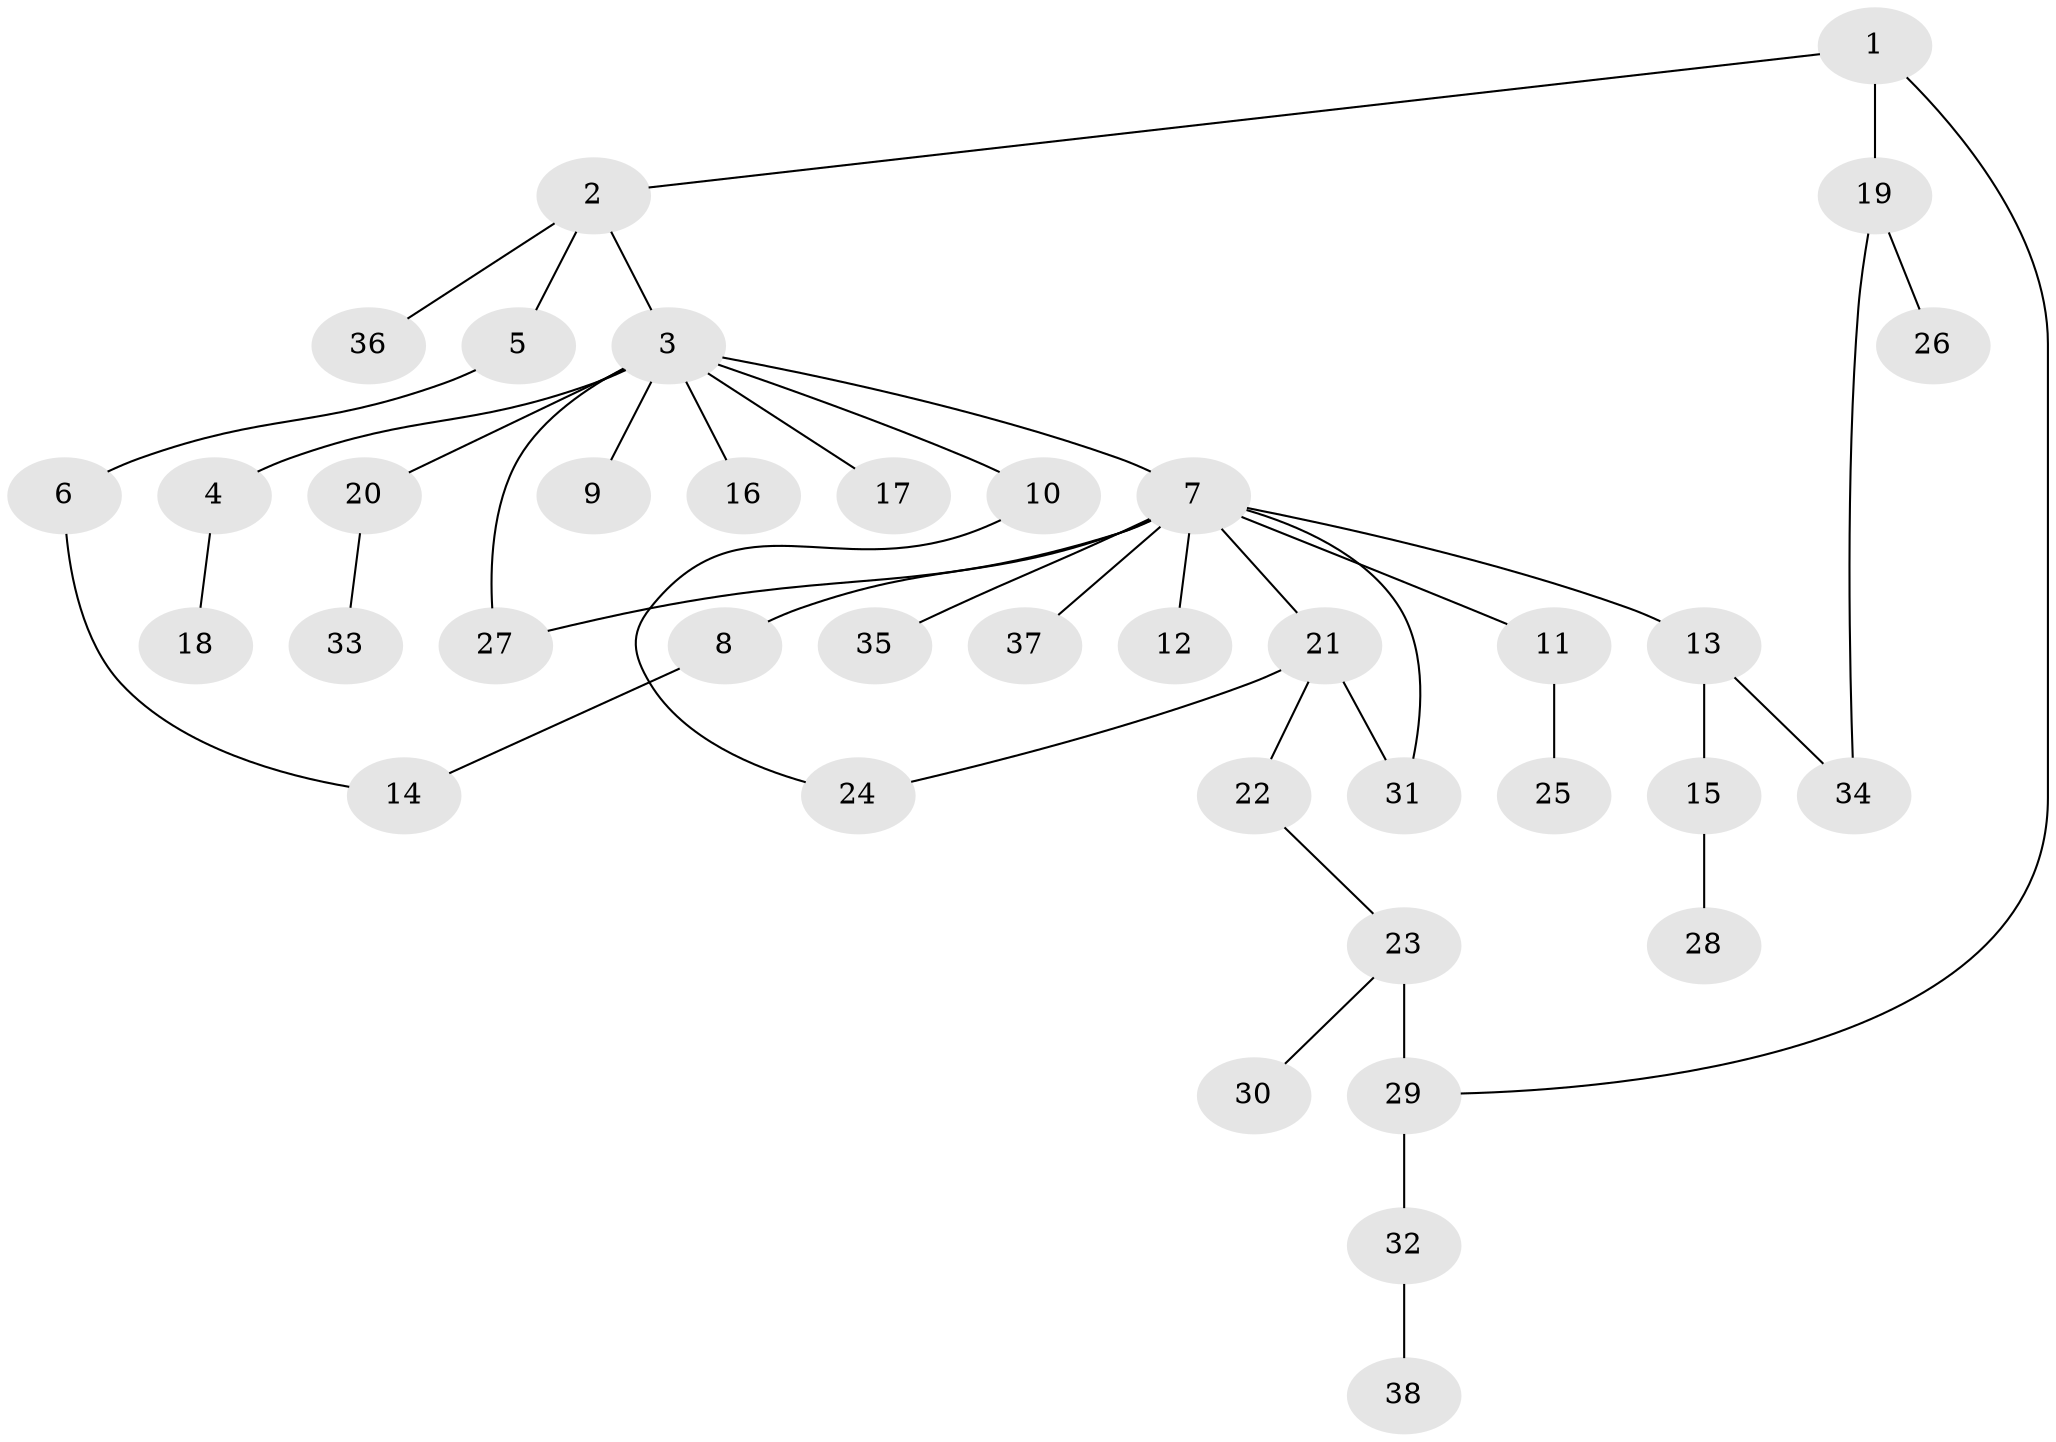 // original degree distribution, {4: 0.06382978723404255, 7: 0.02127659574468085, 13: 0.02127659574468085, 3: 0.07446808510638298, 5: 0.0425531914893617, 1: 0.5638297872340425, 2: 0.2127659574468085}
// Generated by graph-tools (version 1.1) at 2025/50/03/04/25 22:50:19]
// undirected, 38 vertices, 43 edges
graph export_dot {
  node [color=gray90,style=filled];
  1;
  2;
  3;
  4;
  5;
  6;
  7;
  8;
  9;
  10;
  11;
  12;
  13;
  14;
  15;
  16;
  17;
  18;
  19;
  20;
  21;
  22;
  23;
  24;
  25;
  26;
  27;
  28;
  29;
  30;
  31;
  32;
  33;
  34;
  35;
  36;
  37;
  38;
  1 -- 2 [weight=1.0];
  1 -- 19 [weight=1.0];
  1 -- 29 [weight=1.0];
  2 -- 3 [weight=1.0];
  2 -- 5 [weight=1.0];
  2 -- 36 [weight=1.0];
  3 -- 4 [weight=1.0];
  3 -- 7 [weight=1.0];
  3 -- 9 [weight=1.0];
  3 -- 10 [weight=1.0];
  3 -- 16 [weight=1.0];
  3 -- 17 [weight=1.0];
  3 -- 20 [weight=1.0];
  3 -- 27 [weight=1.0];
  4 -- 18 [weight=1.0];
  5 -- 6 [weight=1.0];
  6 -- 14 [weight=1.0];
  7 -- 8 [weight=1.0];
  7 -- 11 [weight=2.0];
  7 -- 12 [weight=1.0];
  7 -- 13 [weight=1.0];
  7 -- 21 [weight=1.0];
  7 -- 27 [weight=1.0];
  7 -- 31 [weight=1.0];
  7 -- 35 [weight=1.0];
  7 -- 37 [weight=1.0];
  8 -- 14 [weight=1.0];
  10 -- 24 [weight=1.0];
  11 -- 25 [weight=1.0];
  13 -- 15 [weight=1.0];
  13 -- 34 [weight=1.0];
  15 -- 28 [weight=1.0];
  19 -- 26 [weight=1.0];
  19 -- 34 [weight=1.0];
  20 -- 33 [weight=1.0];
  21 -- 22 [weight=1.0];
  21 -- 24 [weight=1.0];
  21 -- 31 [weight=1.0];
  22 -- 23 [weight=1.0];
  23 -- 29 [weight=4.0];
  23 -- 30 [weight=1.0];
  29 -- 32 [weight=1.0];
  32 -- 38 [weight=1.0];
}
